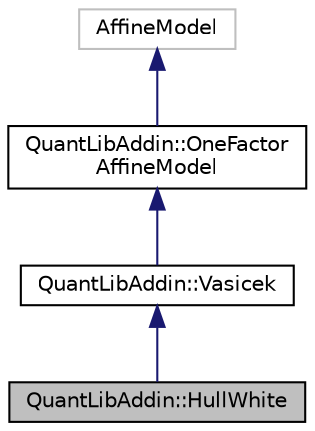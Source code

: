 digraph "QuantLibAddin::HullWhite"
{
  edge [fontname="Helvetica",fontsize="10",labelfontname="Helvetica",labelfontsize="10"];
  node [fontname="Helvetica",fontsize="10",shape=record];
  Node4 [label="QuantLibAddin::HullWhite",height=0.2,width=0.4,color="black", fillcolor="grey75", style="filled", fontcolor="black"];
  Node5 -> Node4 [dir="back",color="midnightblue",fontsize="10",style="solid",fontname="Helvetica"];
  Node5 [label="QuantLibAddin::Vasicek",height=0.2,width=0.4,color="black", fillcolor="white", style="filled",URL="$class_quant_lib_addin_1_1_vasicek.html"];
  Node6 -> Node5 [dir="back",color="midnightblue",fontsize="10",style="solid",fontname="Helvetica"];
  Node6 [label="QuantLibAddin::OneFactor\lAffineModel",height=0.2,width=0.4,color="black", fillcolor="white", style="filled",URL="$class_quant_lib_addin_1_1_one_factor_affine_model.html"];
  Node7 -> Node6 [dir="back",color="midnightblue",fontsize="10",style="solid",fontname="Helvetica"];
  Node7 [label="AffineModel",height=0.2,width=0.4,color="grey75", fillcolor="white", style="filled"];
}
